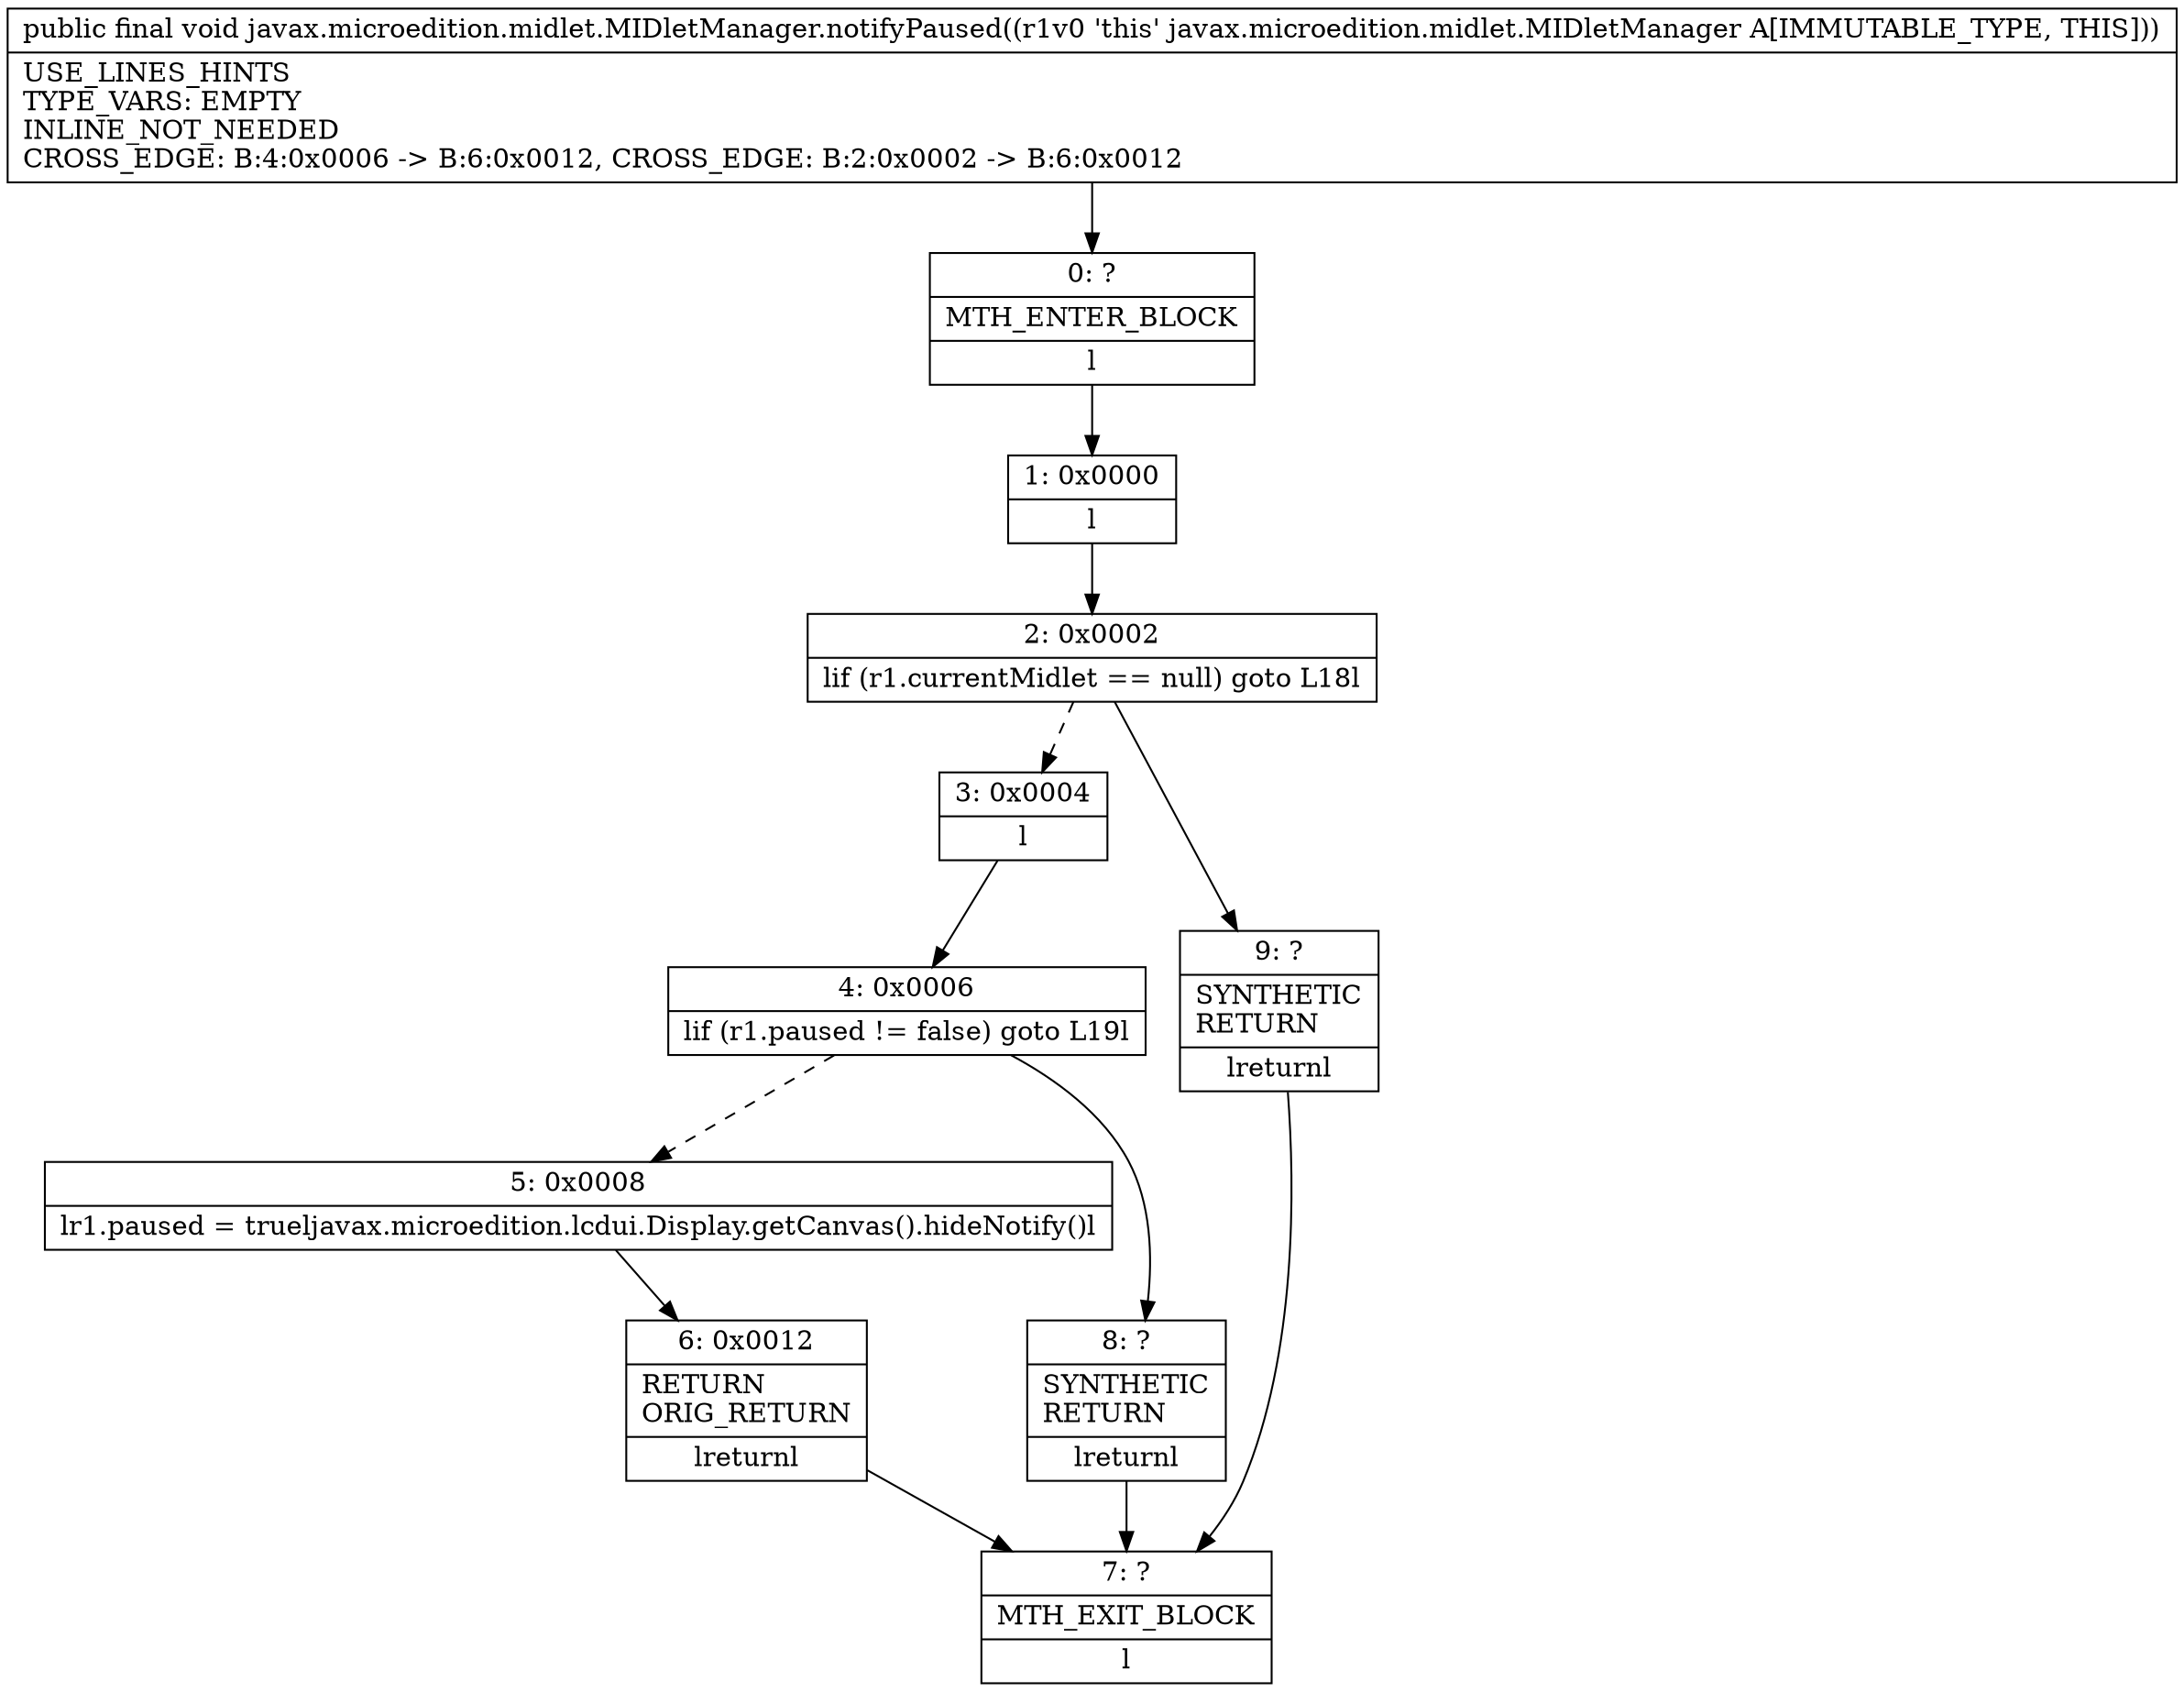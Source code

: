 digraph "CFG forjavax.microedition.midlet.MIDletManager.notifyPaused()V" {
Node_0 [shape=record,label="{0\:\ ?|MTH_ENTER_BLOCK\l|l}"];
Node_1 [shape=record,label="{1\:\ 0x0000|l}"];
Node_2 [shape=record,label="{2\:\ 0x0002|lif (r1.currentMidlet == null) goto L18l}"];
Node_3 [shape=record,label="{3\:\ 0x0004|l}"];
Node_4 [shape=record,label="{4\:\ 0x0006|lif (r1.paused != false) goto L19l}"];
Node_5 [shape=record,label="{5\:\ 0x0008|lr1.paused = trueljavax.microedition.lcdui.Display.getCanvas().hideNotify()l}"];
Node_6 [shape=record,label="{6\:\ 0x0012|RETURN\lORIG_RETURN\l|lreturnl}"];
Node_7 [shape=record,label="{7\:\ ?|MTH_EXIT_BLOCK\l|l}"];
Node_8 [shape=record,label="{8\:\ ?|SYNTHETIC\lRETURN\l|lreturnl}"];
Node_9 [shape=record,label="{9\:\ ?|SYNTHETIC\lRETURN\l|lreturnl}"];
MethodNode[shape=record,label="{public final void javax.microedition.midlet.MIDletManager.notifyPaused((r1v0 'this' javax.microedition.midlet.MIDletManager A[IMMUTABLE_TYPE, THIS]))  | USE_LINES_HINTS\lTYPE_VARS: EMPTY\lINLINE_NOT_NEEDED\lCROSS_EDGE: B:4:0x0006 \-\> B:6:0x0012, CROSS_EDGE: B:2:0x0002 \-\> B:6:0x0012\l}"];
MethodNode -> Node_0;
Node_0 -> Node_1;
Node_1 -> Node_2;
Node_2 -> Node_3[style=dashed];
Node_2 -> Node_9;
Node_3 -> Node_4;
Node_4 -> Node_5[style=dashed];
Node_4 -> Node_8;
Node_5 -> Node_6;
Node_6 -> Node_7;
Node_8 -> Node_7;
Node_9 -> Node_7;
}

